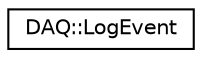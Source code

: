 digraph "Graphical Class Hierarchy"
{
  edge [fontname="Helvetica",fontsize="10",labelfontname="Helvetica",labelfontsize="10"];
  node [fontname="Helvetica",fontsize="10",shape=record];
  rankdir="LR";
  Node0 [label="DAQ::LogEvent",height=0.2,width=0.4,color="black", fillcolor="white", style="filled",URL="$classDAQ_1_1LogEvent.html"];
}
